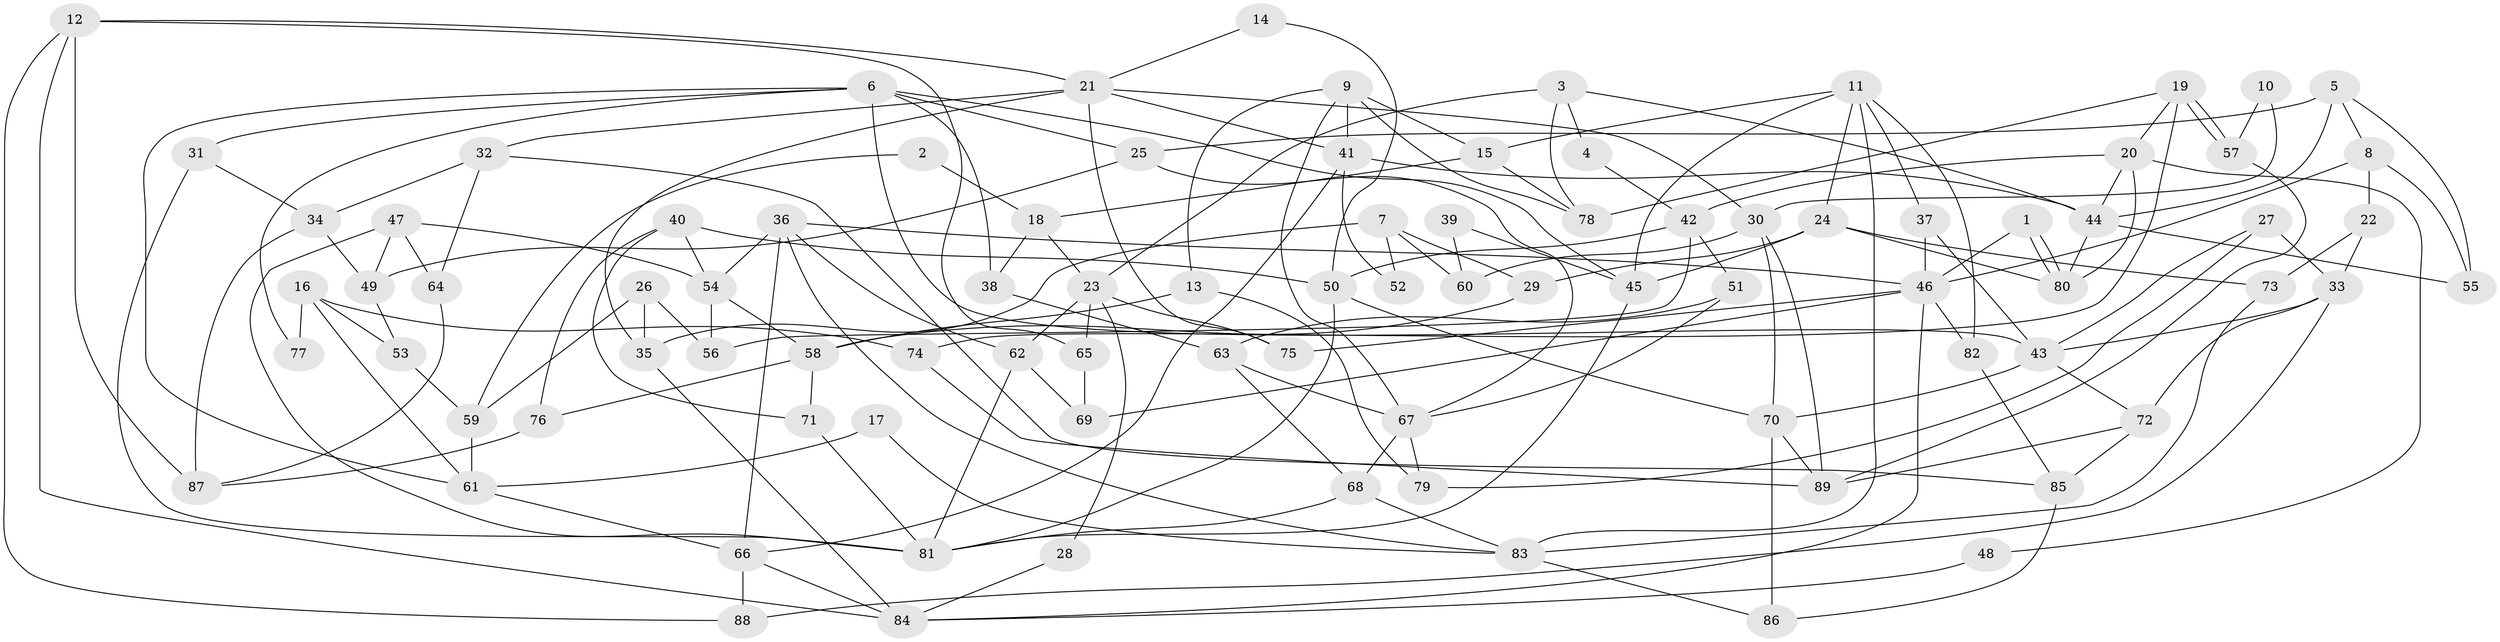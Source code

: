 // coarse degree distribution, {2: 0.22727272727272727, 7: 0.045454545454545456, 5: 0.11363636363636363, 4: 0.09090909090909091, 14: 0.045454545454545456, 10: 0.022727272727272728, 6: 0.09090909090909091, 3: 0.25, 8: 0.09090909090909091, 18: 0.022727272727272728}
// Generated by graph-tools (version 1.1) at 2025/18/03/04/25 18:18:57]
// undirected, 89 vertices, 178 edges
graph export_dot {
graph [start="1"]
  node [color=gray90,style=filled];
  1;
  2;
  3;
  4;
  5;
  6;
  7;
  8;
  9;
  10;
  11;
  12;
  13;
  14;
  15;
  16;
  17;
  18;
  19;
  20;
  21;
  22;
  23;
  24;
  25;
  26;
  27;
  28;
  29;
  30;
  31;
  32;
  33;
  34;
  35;
  36;
  37;
  38;
  39;
  40;
  41;
  42;
  43;
  44;
  45;
  46;
  47;
  48;
  49;
  50;
  51;
  52;
  53;
  54;
  55;
  56;
  57;
  58;
  59;
  60;
  61;
  62;
  63;
  64;
  65;
  66;
  67;
  68;
  69;
  70;
  71;
  72;
  73;
  74;
  75;
  76;
  77;
  78;
  79;
  80;
  81;
  82;
  83;
  84;
  85;
  86;
  87;
  88;
  89;
  1 -- 80;
  1 -- 80;
  1 -- 46;
  2 -- 59;
  2 -- 18;
  3 -- 44;
  3 -- 23;
  3 -- 4;
  3 -- 78;
  4 -- 42;
  5 -- 25;
  5 -- 8;
  5 -- 44;
  5 -- 55;
  6 -- 38;
  6 -- 31;
  6 -- 25;
  6 -- 43;
  6 -- 45;
  6 -- 61;
  6 -- 77;
  7 -- 29;
  7 -- 35;
  7 -- 52;
  7 -- 60;
  8 -- 46;
  8 -- 55;
  8 -- 22;
  9 -- 78;
  9 -- 41;
  9 -- 13;
  9 -- 15;
  9 -- 67;
  10 -- 30;
  10 -- 57;
  11 -- 24;
  11 -- 83;
  11 -- 15;
  11 -- 37;
  11 -- 45;
  11 -- 82;
  12 -- 21;
  12 -- 84;
  12 -- 65;
  12 -- 87;
  12 -- 88;
  13 -- 79;
  13 -- 58;
  14 -- 21;
  14 -- 50;
  15 -- 18;
  15 -- 78;
  16 -- 53;
  16 -- 74;
  16 -- 61;
  16 -- 77;
  17 -- 83;
  17 -- 61;
  18 -- 23;
  18 -- 38;
  19 -- 78;
  19 -- 57;
  19 -- 57;
  19 -- 20;
  19 -- 74;
  20 -- 80;
  20 -- 42;
  20 -- 44;
  20 -- 48;
  21 -- 41;
  21 -- 30;
  21 -- 32;
  21 -- 35;
  21 -- 75;
  22 -- 73;
  22 -- 33;
  23 -- 62;
  23 -- 75;
  23 -- 28;
  23 -- 65;
  24 -- 45;
  24 -- 80;
  24 -- 29;
  24 -- 73;
  25 -- 67;
  25 -- 49;
  26 -- 56;
  26 -- 35;
  26 -- 59;
  27 -- 43;
  27 -- 33;
  27 -- 79;
  28 -- 84;
  29 -- 58;
  30 -- 89;
  30 -- 70;
  30 -- 60;
  31 -- 81;
  31 -- 34;
  32 -- 85;
  32 -- 34;
  32 -- 64;
  33 -- 43;
  33 -- 72;
  33 -- 88;
  34 -- 87;
  34 -- 49;
  35 -- 84;
  36 -- 66;
  36 -- 46;
  36 -- 54;
  36 -- 62;
  36 -- 83;
  37 -- 46;
  37 -- 43;
  38 -- 63;
  39 -- 45;
  39 -- 60;
  40 -- 76;
  40 -- 54;
  40 -- 50;
  40 -- 71;
  41 -- 44;
  41 -- 66;
  41 -- 52;
  42 -- 50;
  42 -- 51;
  42 -- 56;
  43 -- 70;
  43 -- 72;
  44 -- 55;
  44 -- 80;
  45 -- 81;
  46 -- 69;
  46 -- 82;
  46 -- 75;
  46 -- 84;
  47 -- 49;
  47 -- 81;
  47 -- 54;
  47 -- 64;
  48 -- 84;
  49 -- 53;
  50 -- 81;
  50 -- 70;
  51 -- 67;
  51 -- 63;
  53 -- 59;
  54 -- 56;
  54 -- 58;
  57 -- 89;
  58 -- 71;
  58 -- 76;
  59 -- 61;
  61 -- 66;
  62 -- 81;
  62 -- 69;
  63 -- 68;
  63 -- 67;
  64 -- 87;
  65 -- 69;
  66 -- 88;
  66 -- 84;
  67 -- 68;
  67 -- 79;
  68 -- 81;
  68 -- 83;
  70 -- 86;
  70 -- 89;
  71 -- 81;
  72 -- 85;
  72 -- 89;
  73 -- 83;
  74 -- 89;
  76 -- 87;
  82 -- 85;
  83 -- 86;
  85 -- 86;
}
